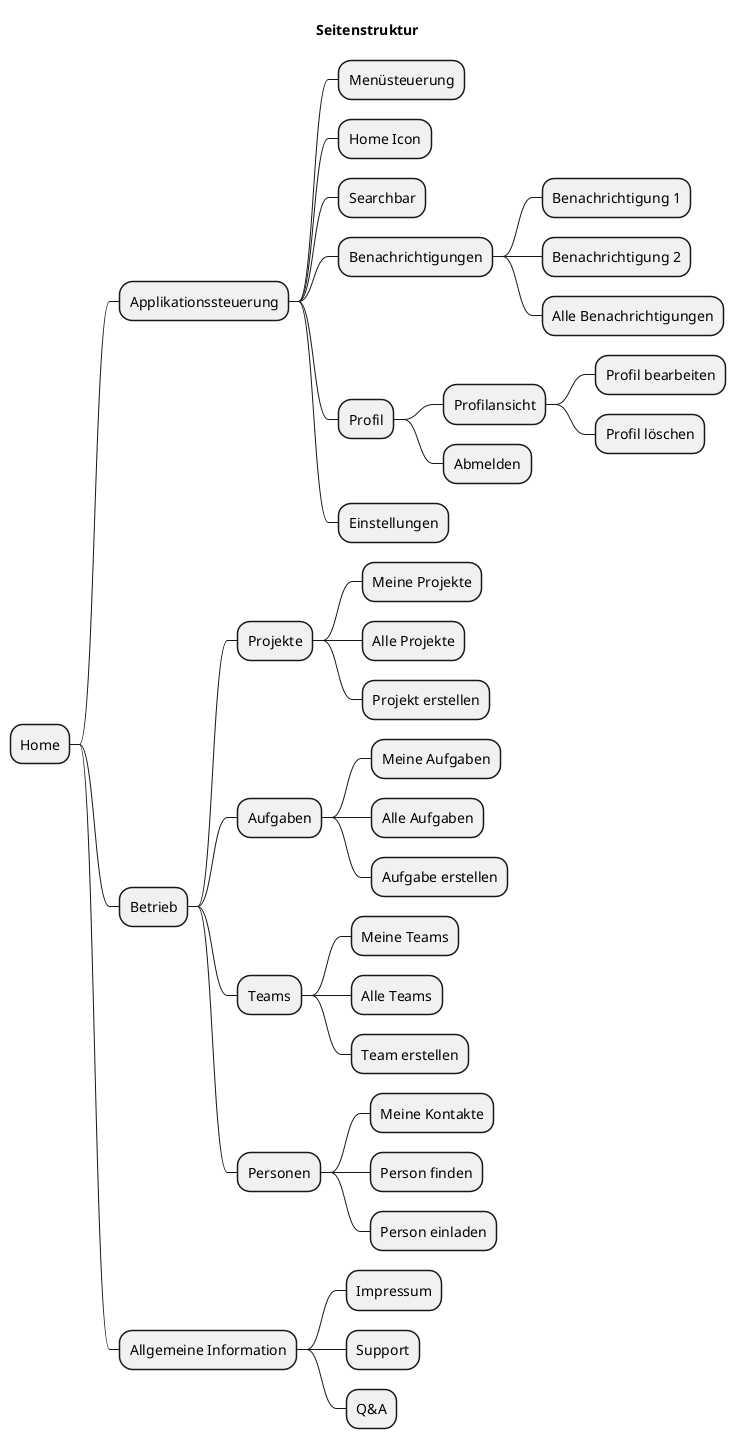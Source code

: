 @startmindmap

title Seitenstruktur
* Home

** Applikationssteuerung
*** Menüsteuerung
*** Home Icon
*** Searchbar
*** Benachrichtigungen
**** Benachrichtigung 1
**** Benachrichtigung 2
**** Alle Benachrichtigungen
*** Profil
**** Profilansicht
***** Profil bearbeiten
***** Profil löschen
**** Abmelden
*** Einstellungen

** Betrieb

*** Projekte
**** Meine Projekte
**** Alle Projekte
**** Projekt erstellen

*** Aufgaben
**** Meine Aufgaben
**** Alle Aufgaben
**** Aufgabe erstellen

*** Teams
**** Meine Teams
**** Alle Teams
**** Team erstellen

*** Personen
**** Meine Kontakte
**** Person finden
**** Person einladen

** Allgemeine Information
*** Impressum
*** Support
*** Q&A


@endmindmap
